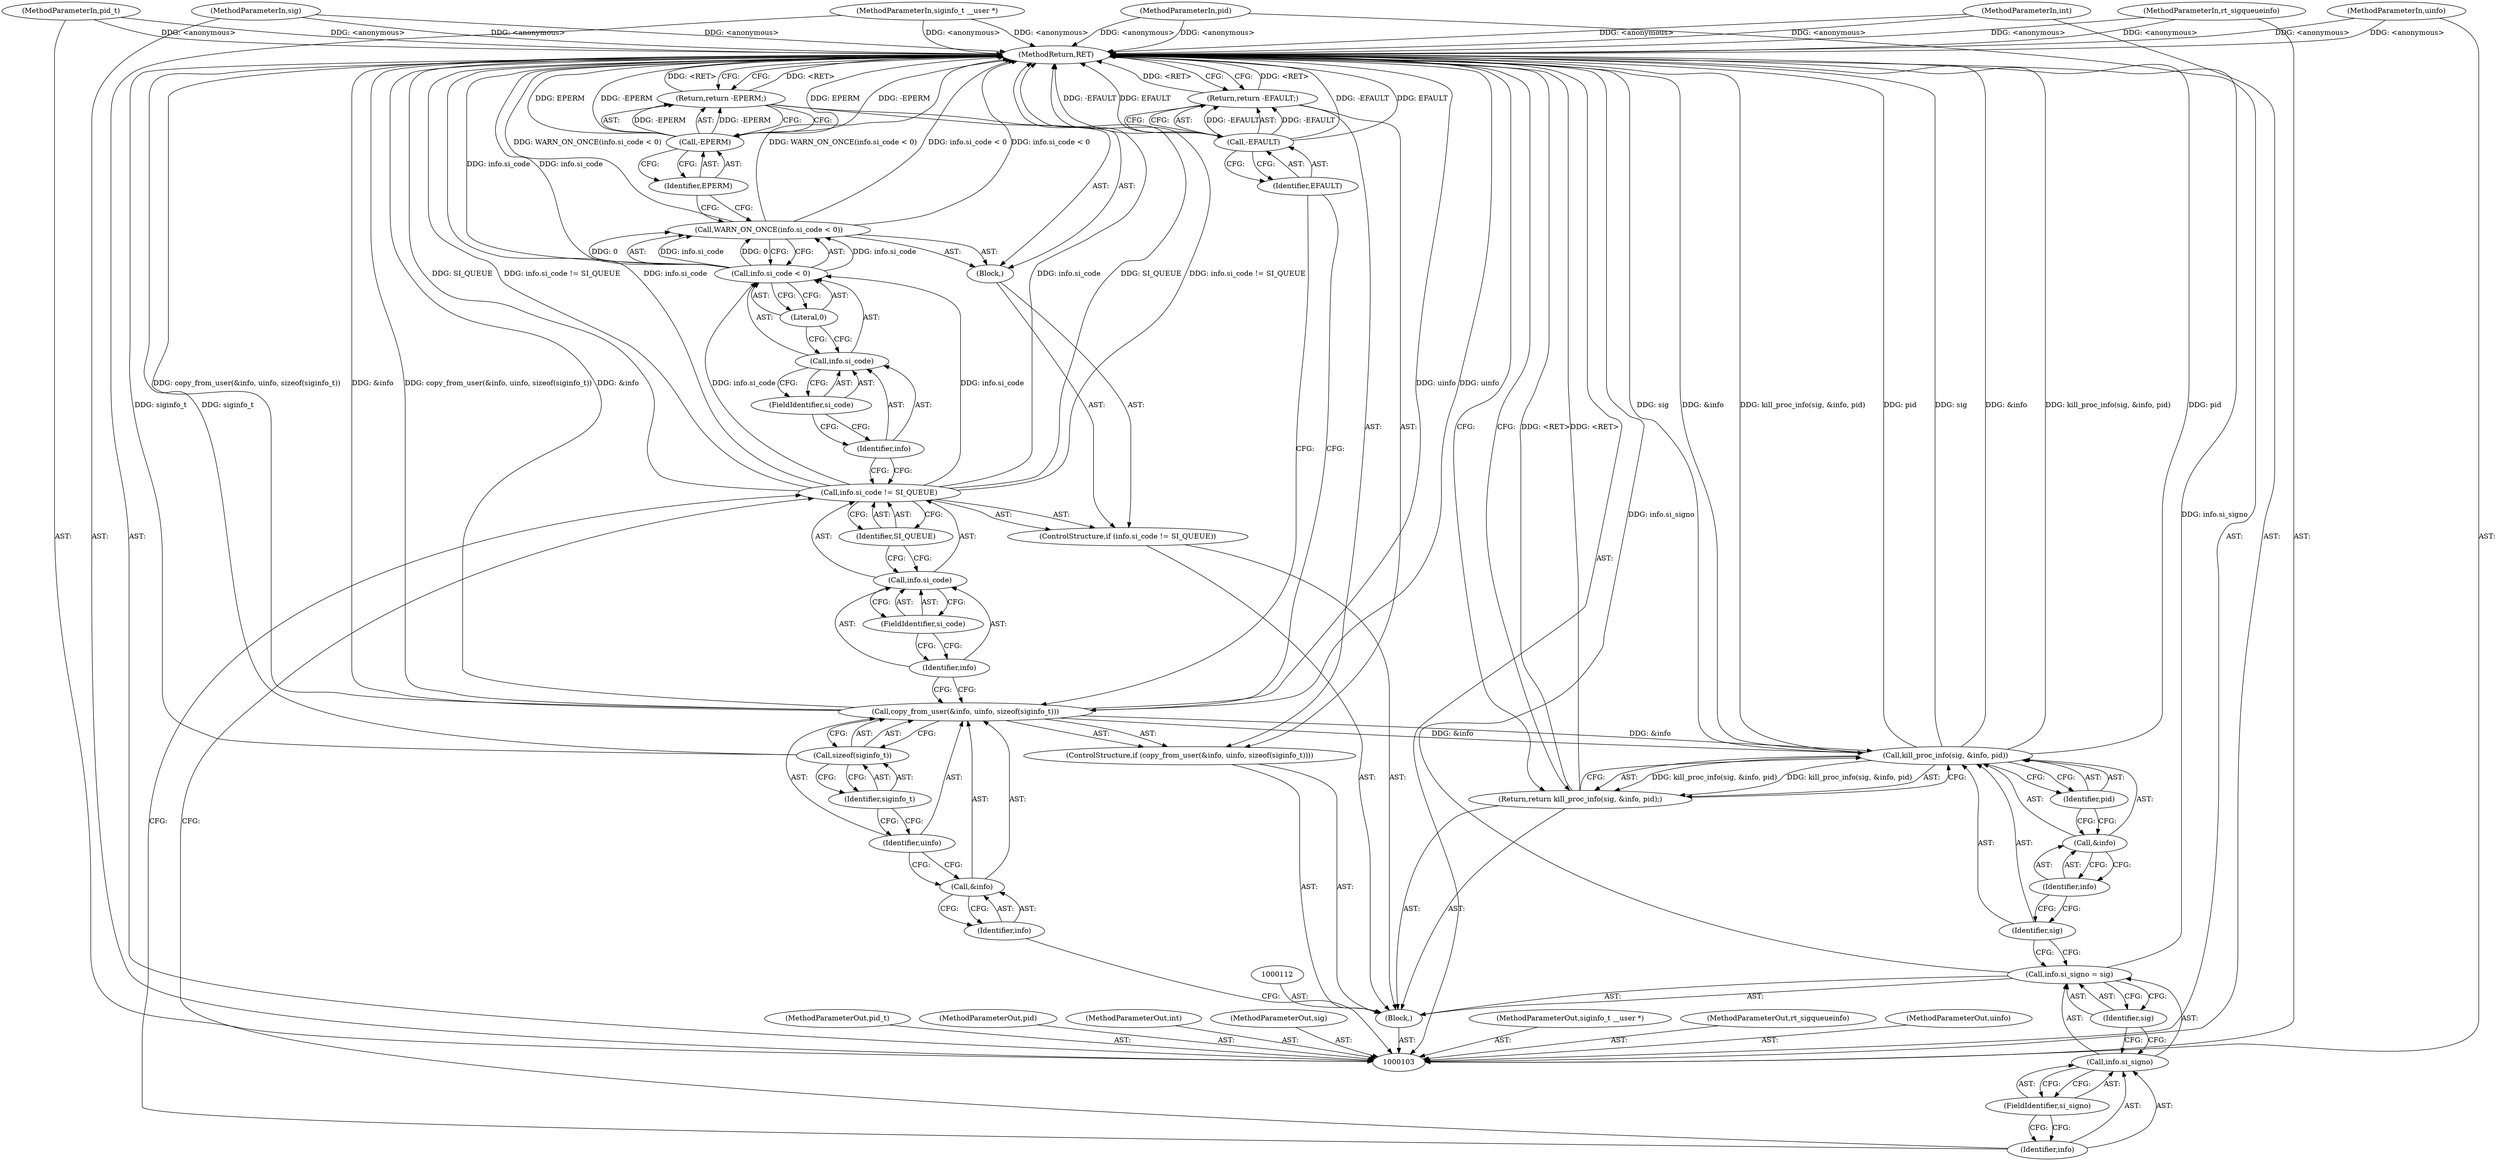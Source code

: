 digraph "0_linux_da48524eb20662618854bb3df2db01fc65f3070c" {
"1000150" [label="(MethodReturn,RET)"];
"1000104" [label="(MethodParameterIn,rt_sigqueueinfo)"];
"1000210" [label="(MethodParameterOut,rt_sigqueueinfo)"];
"1000105" [label="(MethodParameterIn,pid_t)"];
"1000211" [label="(MethodParameterOut,pid_t)"];
"1000106" [label="(MethodParameterIn,pid)"];
"1000212" [label="(MethodParameterOut,pid)"];
"1000107" [label="(MethodParameterIn,int)"];
"1000213" [label="(MethodParameterOut,int)"];
"1000108" [label="(MethodParameterIn,sig)"];
"1000214" [label="(MethodParameterOut,sig)"];
"1000123" [label="(ControlStructure,if (info.si_code != SI_QUEUE))"];
"1000127" [label="(FieldIdentifier,si_code)"];
"1000128" [label="(Identifier,SI_QUEUE)"];
"1000129" [label="(Block,)"];
"1000124" [label="(Call,info.si_code != SI_QUEUE)"];
"1000125" [label="(Call,info.si_code)"];
"1000126" [label="(Identifier,info)"];
"1000131" [label="(Call,info.si_code < 0)"];
"1000132" [label="(Call,info.si_code)"];
"1000133" [label="(Identifier,info)"];
"1000130" [label="(Call,WARN_ON_ONCE(info.si_code < 0))"];
"1000134" [label="(FieldIdentifier,si_code)"];
"1000135" [label="(Literal,0)"];
"1000137" [label="(Call,-EPERM)"];
"1000138" [label="(Identifier,EPERM)"];
"1000136" [label="(Return,return -EPERM;)"];
"1000143" [label="(Identifier,sig)"];
"1000139" [label="(Call,info.si_signo = sig)"];
"1000140" [label="(Call,info.si_signo)"];
"1000141" [label="(Identifier,info)"];
"1000142" [label="(FieldIdentifier,si_signo)"];
"1000109" [label="(MethodParameterIn,siginfo_t __user *)"];
"1000215" [label="(MethodParameterOut,siginfo_t __user *)"];
"1000110" [label="(MethodParameterIn,uinfo)"];
"1000216" [label="(MethodParameterOut,uinfo)"];
"1000144" [label="(Return,return kill_proc_info(sig, &info, pid);)"];
"1000146" [label="(Identifier,sig)"];
"1000147" [label="(Call,&info)"];
"1000148" [label="(Identifier,info)"];
"1000149" [label="(Identifier,pid)"];
"1000145" [label="(Call,kill_proc_info(sig, &info, pid))"];
"1000111" [label="(Block,)"];
"1000113" [label="(ControlStructure,if (copy_from_user(&info, uinfo, sizeof(siginfo_t))))"];
"1000115" [label="(Call,&info)"];
"1000116" [label="(Identifier,info)"];
"1000117" [label="(Identifier,uinfo)"];
"1000118" [label="(Call,sizeof(siginfo_t))"];
"1000119" [label="(Identifier,siginfo_t)"];
"1000114" [label="(Call,copy_from_user(&info, uinfo, sizeof(siginfo_t)))"];
"1000121" [label="(Call,-EFAULT)"];
"1000122" [label="(Identifier,EFAULT)"];
"1000120" [label="(Return,return -EFAULT;)"];
"1000150" -> "1000103"  [label="AST: "];
"1000150" -> "1000120"  [label="CFG: "];
"1000150" -> "1000136"  [label="CFG: "];
"1000150" -> "1000144"  [label="CFG: "];
"1000136" -> "1000150"  [label="DDG: <RET>"];
"1000144" -> "1000150"  [label="DDG: <RET>"];
"1000120" -> "1000150"  [label="DDG: <RET>"];
"1000114" -> "1000150"  [label="DDG: uinfo"];
"1000114" -> "1000150"  [label="DDG: copy_from_user(&info, uinfo, sizeof(siginfo_t))"];
"1000114" -> "1000150"  [label="DDG: &info"];
"1000130" -> "1000150"  [label="DDG: WARN_ON_ONCE(info.si_code < 0)"];
"1000130" -> "1000150"  [label="DDG: info.si_code < 0"];
"1000124" -> "1000150"  [label="DDG: info.si_code"];
"1000124" -> "1000150"  [label="DDG: SI_QUEUE"];
"1000124" -> "1000150"  [label="DDG: info.si_code != SI_QUEUE"];
"1000108" -> "1000150"  [label="DDG: <anonymous>"];
"1000107" -> "1000150"  [label="DDG: <anonymous>"];
"1000104" -> "1000150"  [label="DDG: <anonymous>"];
"1000105" -> "1000150"  [label="DDG: <anonymous>"];
"1000139" -> "1000150"  [label="DDG: info.si_signo"];
"1000145" -> "1000150"  [label="DDG: pid"];
"1000145" -> "1000150"  [label="DDG: sig"];
"1000145" -> "1000150"  [label="DDG: &info"];
"1000145" -> "1000150"  [label="DDG: kill_proc_info(sig, &info, pid)"];
"1000110" -> "1000150"  [label="DDG: <anonymous>"];
"1000118" -> "1000150"  [label="DDG: siginfo_t"];
"1000131" -> "1000150"  [label="DDG: info.si_code"];
"1000121" -> "1000150"  [label="DDG: -EFAULT"];
"1000121" -> "1000150"  [label="DDG: EFAULT"];
"1000137" -> "1000150"  [label="DDG: EPERM"];
"1000137" -> "1000150"  [label="DDG: -EPERM"];
"1000106" -> "1000150"  [label="DDG: <anonymous>"];
"1000109" -> "1000150"  [label="DDG: <anonymous>"];
"1000104" -> "1000103"  [label="AST: "];
"1000104" -> "1000150"  [label="DDG: <anonymous>"];
"1000210" -> "1000103"  [label="AST: "];
"1000105" -> "1000103"  [label="AST: "];
"1000105" -> "1000150"  [label="DDG: <anonymous>"];
"1000211" -> "1000103"  [label="AST: "];
"1000106" -> "1000103"  [label="AST: "];
"1000106" -> "1000150"  [label="DDG: <anonymous>"];
"1000212" -> "1000103"  [label="AST: "];
"1000107" -> "1000103"  [label="AST: "];
"1000107" -> "1000150"  [label="DDG: <anonymous>"];
"1000213" -> "1000103"  [label="AST: "];
"1000108" -> "1000103"  [label="AST: "];
"1000108" -> "1000150"  [label="DDG: <anonymous>"];
"1000214" -> "1000103"  [label="AST: "];
"1000123" -> "1000111"  [label="AST: "];
"1000124" -> "1000123"  [label="AST: "];
"1000129" -> "1000123"  [label="AST: "];
"1000127" -> "1000125"  [label="AST: "];
"1000127" -> "1000126"  [label="CFG: "];
"1000125" -> "1000127"  [label="CFG: "];
"1000128" -> "1000124"  [label="AST: "];
"1000128" -> "1000125"  [label="CFG: "];
"1000124" -> "1000128"  [label="CFG: "];
"1000129" -> "1000123"  [label="AST: "];
"1000130" -> "1000129"  [label="AST: "];
"1000136" -> "1000129"  [label="AST: "];
"1000124" -> "1000123"  [label="AST: "];
"1000124" -> "1000128"  [label="CFG: "];
"1000125" -> "1000124"  [label="AST: "];
"1000128" -> "1000124"  [label="AST: "];
"1000133" -> "1000124"  [label="CFG: "];
"1000141" -> "1000124"  [label="CFG: "];
"1000124" -> "1000150"  [label="DDG: info.si_code"];
"1000124" -> "1000150"  [label="DDG: SI_QUEUE"];
"1000124" -> "1000150"  [label="DDG: info.si_code != SI_QUEUE"];
"1000124" -> "1000131"  [label="DDG: info.si_code"];
"1000125" -> "1000124"  [label="AST: "];
"1000125" -> "1000127"  [label="CFG: "];
"1000126" -> "1000125"  [label="AST: "];
"1000127" -> "1000125"  [label="AST: "];
"1000128" -> "1000125"  [label="CFG: "];
"1000126" -> "1000125"  [label="AST: "];
"1000126" -> "1000114"  [label="CFG: "];
"1000127" -> "1000126"  [label="CFG: "];
"1000131" -> "1000130"  [label="AST: "];
"1000131" -> "1000135"  [label="CFG: "];
"1000132" -> "1000131"  [label="AST: "];
"1000135" -> "1000131"  [label="AST: "];
"1000130" -> "1000131"  [label="CFG: "];
"1000131" -> "1000150"  [label="DDG: info.si_code"];
"1000131" -> "1000130"  [label="DDG: info.si_code"];
"1000131" -> "1000130"  [label="DDG: 0"];
"1000124" -> "1000131"  [label="DDG: info.si_code"];
"1000132" -> "1000131"  [label="AST: "];
"1000132" -> "1000134"  [label="CFG: "];
"1000133" -> "1000132"  [label="AST: "];
"1000134" -> "1000132"  [label="AST: "];
"1000135" -> "1000132"  [label="CFG: "];
"1000133" -> "1000132"  [label="AST: "];
"1000133" -> "1000124"  [label="CFG: "];
"1000134" -> "1000133"  [label="CFG: "];
"1000130" -> "1000129"  [label="AST: "];
"1000130" -> "1000131"  [label="CFG: "];
"1000131" -> "1000130"  [label="AST: "];
"1000138" -> "1000130"  [label="CFG: "];
"1000130" -> "1000150"  [label="DDG: WARN_ON_ONCE(info.si_code < 0)"];
"1000130" -> "1000150"  [label="DDG: info.si_code < 0"];
"1000131" -> "1000130"  [label="DDG: info.si_code"];
"1000131" -> "1000130"  [label="DDG: 0"];
"1000134" -> "1000132"  [label="AST: "];
"1000134" -> "1000133"  [label="CFG: "];
"1000132" -> "1000134"  [label="CFG: "];
"1000135" -> "1000131"  [label="AST: "];
"1000135" -> "1000132"  [label="CFG: "];
"1000131" -> "1000135"  [label="CFG: "];
"1000137" -> "1000136"  [label="AST: "];
"1000137" -> "1000138"  [label="CFG: "];
"1000138" -> "1000137"  [label="AST: "];
"1000136" -> "1000137"  [label="CFG: "];
"1000137" -> "1000150"  [label="DDG: EPERM"];
"1000137" -> "1000150"  [label="DDG: -EPERM"];
"1000137" -> "1000136"  [label="DDG: -EPERM"];
"1000138" -> "1000137"  [label="AST: "];
"1000138" -> "1000130"  [label="CFG: "];
"1000137" -> "1000138"  [label="CFG: "];
"1000136" -> "1000129"  [label="AST: "];
"1000136" -> "1000137"  [label="CFG: "];
"1000137" -> "1000136"  [label="AST: "];
"1000150" -> "1000136"  [label="CFG: "];
"1000136" -> "1000150"  [label="DDG: <RET>"];
"1000137" -> "1000136"  [label="DDG: -EPERM"];
"1000143" -> "1000139"  [label="AST: "];
"1000143" -> "1000140"  [label="CFG: "];
"1000139" -> "1000143"  [label="CFG: "];
"1000139" -> "1000111"  [label="AST: "];
"1000139" -> "1000143"  [label="CFG: "];
"1000140" -> "1000139"  [label="AST: "];
"1000143" -> "1000139"  [label="AST: "];
"1000146" -> "1000139"  [label="CFG: "];
"1000139" -> "1000150"  [label="DDG: info.si_signo"];
"1000140" -> "1000139"  [label="AST: "];
"1000140" -> "1000142"  [label="CFG: "];
"1000141" -> "1000140"  [label="AST: "];
"1000142" -> "1000140"  [label="AST: "];
"1000143" -> "1000140"  [label="CFG: "];
"1000141" -> "1000140"  [label="AST: "];
"1000141" -> "1000124"  [label="CFG: "];
"1000142" -> "1000141"  [label="CFG: "];
"1000142" -> "1000140"  [label="AST: "];
"1000142" -> "1000141"  [label="CFG: "];
"1000140" -> "1000142"  [label="CFG: "];
"1000109" -> "1000103"  [label="AST: "];
"1000109" -> "1000150"  [label="DDG: <anonymous>"];
"1000215" -> "1000103"  [label="AST: "];
"1000110" -> "1000103"  [label="AST: "];
"1000110" -> "1000150"  [label="DDG: <anonymous>"];
"1000216" -> "1000103"  [label="AST: "];
"1000144" -> "1000111"  [label="AST: "];
"1000144" -> "1000145"  [label="CFG: "];
"1000145" -> "1000144"  [label="AST: "];
"1000150" -> "1000144"  [label="CFG: "];
"1000144" -> "1000150"  [label="DDG: <RET>"];
"1000145" -> "1000144"  [label="DDG: kill_proc_info(sig, &info, pid)"];
"1000146" -> "1000145"  [label="AST: "];
"1000146" -> "1000139"  [label="CFG: "];
"1000148" -> "1000146"  [label="CFG: "];
"1000147" -> "1000145"  [label="AST: "];
"1000147" -> "1000148"  [label="CFG: "];
"1000148" -> "1000147"  [label="AST: "];
"1000149" -> "1000147"  [label="CFG: "];
"1000148" -> "1000147"  [label="AST: "];
"1000148" -> "1000146"  [label="CFG: "];
"1000147" -> "1000148"  [label="CFG: "];
"1000149" -> "1000145"  [label="AST: "];
"1000149" -> "1000147"  [label="CFG: "];
"1000145" -> "1000149"  [label="CFG: "];
"1000145" -> "1000144"  [label="AST: "];
"1000145" -> "1000149"  [label="CFG: "];
"1000146" -> "1000145"  [label="AST: "];
"1000147" -> "1000145"  [label="AST: "];
"1000149" -> "1000145"  [label="AST: "];
"1000144" -> "1000145"  [label="CFG: "];
"1000145" -> "1000150"  [label="DDG: pid"];
"1000145" -> "1000150"  [label="DDG: sig"];
"1000145" -> "1000150"  [label="DDG: &info"];
"1000145" -> "1000150"  [label="DDG: kill_proc_info(sig, &info, pid)"];
"1000145" -> "1000144"  [label="DDG: kill_proc_info(sig, &info, pid)"];
"1000114" -> "1000145"  [label="DDG: &info"];
"1000111" -> "1000103"  [label="AST: "];
"1000112" -> "1000111"  [label="AST: "];
"1000113" -> "1000111"  [label="AST: "];
"1000123" -> "1000111"  [label="AST: "];
"1000139" -> "1000111"  [label="AST: "];
"1000144" -> "1000111"  [label="AST: "];
"1000113" -> "1000111"  [label="AST: "];
"1000114" -> "1000113"  [label="AST: "];
"1000120" -> "1000113"  [label="AST: "];
"1000115" -> "1000114"  [label="AST: "];
"1000115" -> "1000116"  [label="CFG: "];
"1000116" -> "1000115"  [label="AST: "];
"1000117" -> "1000115"  [label="CFG: "];
"1000116" -> "1000115"  [label="AST: "];
"1000116" -> "1000103"  [label="CFG: "];
"1000115" -> "1000116"  [label="CFG: "];
"1000117" -> "1000114"  [label="AST: "];
"1000117" -> "1000115"  [label="CFG: "];
"1000119" -> "1000117"  [label="CFG: "];
"1000118" -> "1000114"  [label="AST: "];
"1000118" -> "1000119"  [label="CFG: "];
"1000119" -> "1000118"  [label="AST: "];
"1000114" -> "1000118"  [label="CFG: "];
"1000118" -> "1000150"  [label="DDG: siginfo_t"];
"1000119" -> "1000118"  [label="AST: "];
"1000119" -> "1000117"  [label="CFG: "];
"1000118" -> "1000119"  [label="CFG: "];
"1000114" -> "1000113"  [label="AST: "];
"1000114" -> "1000118"  [label="CFG: "];
"1000115" -> "1000114"  [label="AST: "];
"1000117" -> "1000114"  [label="AST: "];
"1000118" -> "1000114"  [label="AST: "];
"1000122" -> "1000114"  [label="CFG: "];
"1000126" -> "1000114"  [label="CFG: "];
"1000114" -> "1000150"  [label="DDG: uinfo"];
"1000114" -> "1000150"  [label="DDG: copy_from_user(&info, uinfo, sizeof(siginfo_t))"];
"1000114" -> "1000150"  [label="DDG: &info"];
"1000114" -> "1000145"  [label="DDG: &info"];
"1000121" -> "1000120"  [label="AST: "];
"1000121" -> "1000122"  [label="CFG: "];
"1000122" -> "1000121"  [label="AST: "];
"1000120" -> "1000121"  [label="CFG: "];
"1000121" -> "1000150"  [label="DDG: -EFAULT"];
"1000121" -> "1000150"  [label="DDG: EFAULT"];
"1000121" -> "1000120"  [label="DDG: -EFAULT"];
"1000122" -> "1000121"  [label="AST: "];
"1000122" -> "1000114"  [label="CFG: "];
"1000121" -> "1000122"  [label="CFG: "];
"1000120" -> "1000113"  [label="AST: "];
"1000120" -> "1000121"  [label="CFG: "];
"1000121" -> "1000120"  [label="AST: "];
"1000150" -> "1000120"  [label="CFG: "];
"1000120" -> "1000150"  [label="DDG: <RET>"];
"1000121" -> "1000120"  [label="DDG: -EFAULT"];
}
